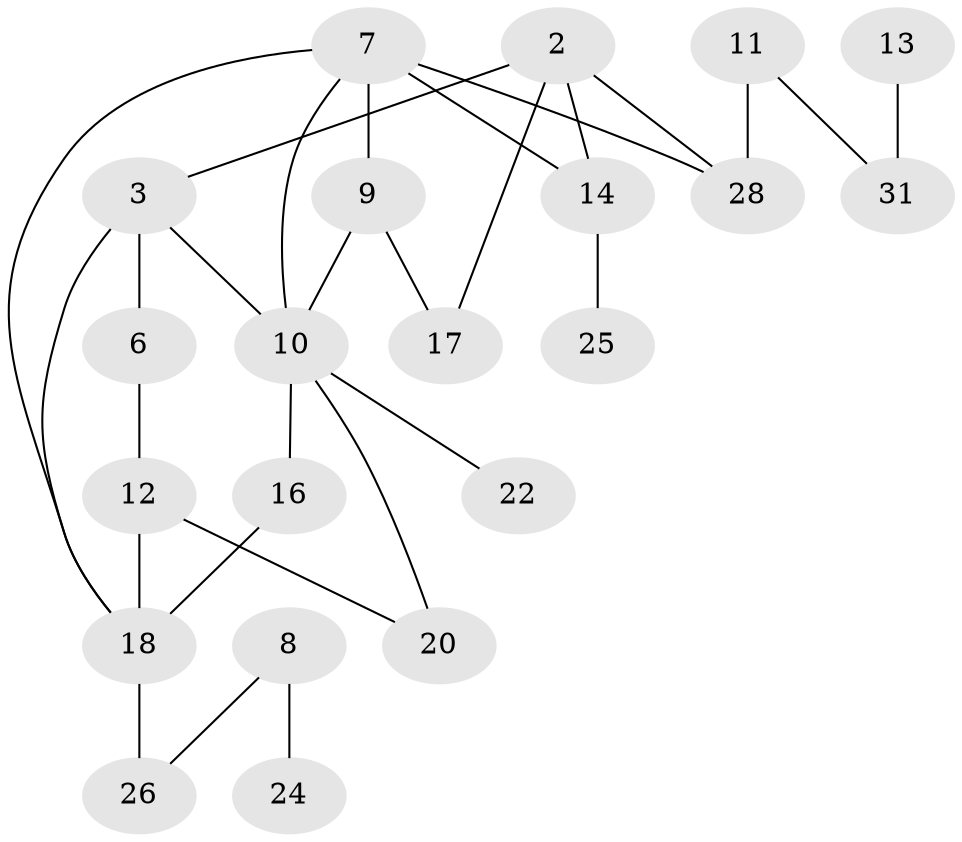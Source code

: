 // original degree distribution, {1: 0.2857142857142857, 3: 0.31746031746031744, 2: 0.20634920634920634, 0: 0.1111111111111111, 4: 0.06349206349206349, 6: 0.015873015873015872}
// Generated by graph-tools (version 1.1) at 2025/33/03/09/25 02:33:26]
// undirected, 21 vertices, 28 edges
graph export_dot {
graph [start="1"]
  node [color=gray90,style=filled];
  2;
  3;
  6;
  7;
  8;
  9;
  10;
  11;
  12;
  13;
  14;
  16;
  17;
  18;
  20;
  22;
  24;
  25;
  26;
  28;
  31;
  2 -- 3 [weight=1.0];
  2 -- 14 [weight=1.0];
  2 -- 17 [weight=1.0];
  2 -- 28 [weight=1.0];
  3 -- 6 [weight=1.0];
  3 -- 10 [weight=1.0];
  3 -- 18 [weight=1.0];
  6 -- 12 [weight=1.0];
  7 -- 9 [weight=1.0];
  7 -- 10 [weight=1.0];
  7 -- 14 [weight=1.0];
  7 -- 18 [weight=1.0];
  7 -- 28 [weight=1.0];
  8 -- 24 [weight=1.0];
  8 -- 26 [weight=1.0];
  9 -- 10 [weight=1.0];
  9 -- 17 [weight=1.0];
  10 -- 16 [weight=1.0];
  10 -- 20 [weight=1.0];
  10 -- 22 [weight=1.0];
  11 -- 28 [weight=1.0];
  11 -- 31 [weight=1.0];
  12 -- 18 [weight=1.0];
  12 -- 20 [weight=1.0];
  13 -- 31 [weight=1.0];
  14 -- 25 [weight=1.0];
  16 -- 18 [weight=4.0];
  18 -- 26 [weight=1.0];
}
